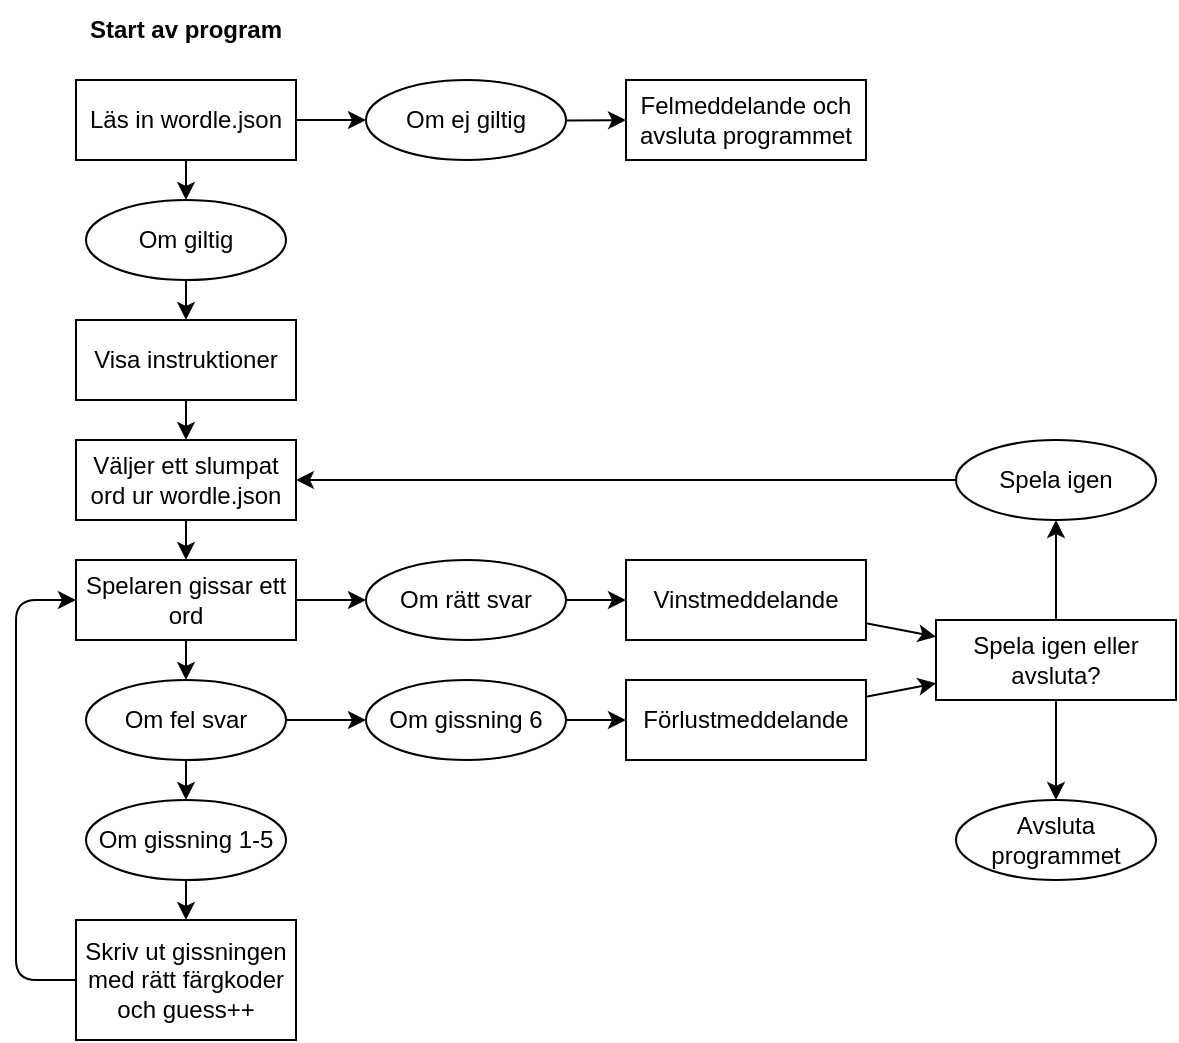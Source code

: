 <mxfile>
    <diagram id="8L0HsxfaA5EP-bCbPyY4" name="Page-1">
        <mxGraphModel dx="745" dy="949" grid="1" gridSize="10" guides="1" tooltips="1" connect="1" arrows="1" fold="1" page="1" pageScale="1" pageWidth="1000" pageHeight="10000" math="0" shadow="0">
            <root>
                <mxCell id="0"/>
                <mxCell id="1" parent="0"/>
                <mxCell id="6" style="edgeStyle=none;html=1;" edge="1" parent="1" source="2" target="5">
                    <mxGeometry relative="1" as="geometry"/>
                </mxCell>
                <mxCell id="9" style="edgeStyle=none;html=1;" edge="1" parent="1" source="2" target="8">
                    <mxGeometry relative="1" as="geometry"/>
                </mxCell>
                <mxCell id="2" value="Läs in wordle.json" style="whiteSpace=wrap;html=1;align=center;" vertex="1" parent="1">
                    <mxGeometry x="70" y="50" width="110" height="40" as="geometry"/>
                </mxCell>
                <mxCell id="3" value="Start av program" style="text;strokeColor=none;align=center;fillColor=none;html=1;verticalAlign=middle;whiteSpace=wrap;rounded=0;fontStyle=1" vertex="1" parent="1">
                    <mxGeometry x="55" y="10" width="140" height="30" as="geometry"/>
                </mxCell>
                <mxCell id="13" style="edgeStyle=none;html=1;" edge="1" parent="1" source="4" target="12">
                    <mxGeometry relative="1" as="geometry"/>
                </mxCell>
                <mxCell id="4" value="Visa instruktioner" style="whiteSpace=wrap;html=1;align=center;" vertex="1" parent="1">
                    <mxGeometry x="70" y="170" width="110" height="40" as="geometry"/>
                </mxCell>
                <mxCell id="7" style="edgeStyle=none;html=1;" edge="1" parent="1" source="5" target="4">
                    <mxGeometry relative="1" as="geometry"/>
                </mxCell>
                <mxCell id="5" value="Om giltig" style="ellipse;whiteSpace=wrap;html=1;align=center;" vertex="1" parent="1">
                    <mxGeometry x="75" y="110" width="100" height="40" as="geometry"/>
                </mxCell>
                <mxCell id="11" style="edgeStyle=none;html=1;" edge="1" parent="1" source="8" target="10">
                    <mxGeometry relative="1" as="geometry"/>
                </mxCell>
                <mxCell id="8" value="Om ej giltig" style="ellipse;whiteSpace=wrap;html=1;align=center;" vertex="1" parent="1">
                    <mxGeometry x="215" y="50" width="100" height="40" as="geometry"/>
                </mxCell>
                <mxCell id="10" value="Felmeddelande och&lt;br&gt;avsluta programmet" style="whiteSpace=wrap;html=1;align=center;" vertex="1" parent="1">
                    <mxGeometry x="345" y="50" width="120" height="40" as="geometry"/>
                </mxCell>
                <mxCell id="19" style="edgeStyle=none;html=1;" edge="1" parent="1" source="12" target="18">
                    <mxGeometry relative="1" as="geometry"/>
                </mxCell>
                <mxCell id="12" value="Väljer ett slumpat ord ur wordle.json" style="whiteSpace=wrap;html=1;align=center;" vertex="1" parent="1">
                    <mxGeometry x="70" y="230" width="110" height="40" as="geometry"/>
                </mxCell>
                <mxCell id="21" style="edgeStyle=none;html=1;" edge="1" parent="1" source="18" target="20">
                    <mxGeometry relative="1" as="geometry"/>
                </mxCell>
                <mxCell id="25" style="edgeStyle=none;html=1;" edge="1" parent="1" source="18" target="24">
                    <mxGeometry relative="1" as="geometry"/>
                </mxCell>
                <mxCell id="18" value="Spelaren gissar ett ord" style="whiteSpace=wrap;html=1;align=center;" vertex="1" parent="1">
                    <mxGeometry x="70" y="290" width="110" height="40" as="geometry"/>
                </mxCell>
                <mxCell id="39" style="edgeStyle=none;html=1;" edge="1" parent="1" source="20" target="36">
                    <mxGeometry relative="1" as="geometry"/>
                </mxCell>
                <mxCell id="20" value="Om rätt svar" style="ellipse;whiteSpace=wrap;html=1;align=center;" vertex="1" parent="1">
                    <mxGeometry x="215" y="290" width="100" height="40" as="geometry"/>
                </mxCell>
                <mxCell id="27" style="edgeStyle=none;html=1;" edge="1" parent="1" source="24" target="26">
                    <mxGeometry relative="1" as="geometry"/>
                </mxCell>
                <mxCell id="31" style="edgeStyle=none;html=1;" edge="1" parent="1" source="24" target="30">
                    <mxGeometry relative="1" as="geometry"/>
                </mxCell>
                <mxCell id="24" value="Om fel svar" style="ellipse;whiteSpace=wrap;html=1;align=center;" vertex="1" parent="1">
                    <mxGeometry x="75" y="350" width="100" height="40" as="geometry"/>
                </mxCell>
                <mxCell id="40" style="edgeStyle=none;html=1;" edge="1" parent="1" source="26" target="37">
                    <mxGeometry relative="1" as="geometry"/>
                </mxCell>
                <mxCell id="26" value="Om gissning 6" style="ellipse;whiteSpace=wrap;html=1;align=center;" vertex="1" parent="1">
                    <mxGeometry x="215" y="350" width="100" height="40" as="geometry"/>
                </mxCell>
                <mxCell id="33" style="edgeStyle=none;html=1;" edge="1" parent="1" source="30" target="32">
                    <mxGeometry relative="1" as="geometry"/>
                </mxCell>
                <mxCell id="30" value="Om gissning 1-5" style="ellipse;whiteSpace=wrap;html=1;align=center;" vertex="1" parent="1">
                    <mxGeometry x="75" y="410" width="100" height="40" as="geometry"/>
                </mxCell>
                <mxCell id="35" style="edgeStyle=none;html=1;" edge="1" parent="1" source="32" target="18">
                    <mxGeometry relative="1" as="geometry">
                        <Array as="points">
                            <mxPoint x="40" y="500"/>
                            <mxPoint x="40" y="310"/>
                        </Array>
                    </mxGeometry>
                </mxCell>
                <mxCell id="32" value="Skriv ut gissningen med rätt färgkoder och guess++" style="whiteSpace=wrap;html=1;align=center;" vertex="1" parent="1">
                    <mxGeometry x="70" y="470" width="110" height="60" as="geometry"/>
                </mxCell>
                <mxCell id="43" style="edgeStyle=none;html=1;" edge="1" parent="1" source="36" target="41">
                    <mxGeometry relative="1" as="geometry"/>
                </mxCell>
                <mxCell id="36" value="Vinstmeddelande" style="whiteSpace=wrap;html=1;align=center;" vertex="1" parent="1">
                    <mxGeometry x="345" y="290" width="120" height="40" as="geometry"/>
                </mxCell>
                <mxCell id="42" style="edgeStyle=none;html=1;" edge="1" parent="1" source="37" target="41">
                    <mxGeometry relative="1" as="geometry"/>
                </mxCell>
                <mxCell id="37" value="Förlustmeddelande" style="whiteSpace=wrap;html=1;align=center;" vertex="1" parent="1">
                    <mxGeometry x="345" y="350" width="120" height="40" as="geometry"/>
                </mxCell>
                <mxCell id="45" style="edgeStyle=none;html=1;" edge="1" parent="1" source="41" target="44">
                    <mxGeometry relative="1" as="geometry"/>
                </mxCell>
                <mxCell id="48" style="edgeStyle=none;html=1;" edge="1" parent="1" source="41" target="47">
                    <mxGeometry relative="1" as="geometry"/>
                </mxCell>
                <mxCell id="41" value="Spela igen eller avsluta?" style="whiteSpace=wrap;html=1;align=center;" vertex="1" parent="1">
                    <mxGeometry x="500" y="320" width="120" height="40" as="geometry"/>
                </mxCell>
                <mxCell id="46" style="edgeStyle=none;html=1;" edge="1" parent="1" source="44" target="12">
                    <mxGeometry relative="1" as="geometry"/>
                </mxCell>
                <mxCell id="44" value="Spela igen" style="ellipse;whiteSpace=wrap;html=1;align=center;" vertex="1" parent="1">
                    <mxGeometry x="510" y="230" width="100" height="40" as="geometry"/>
                </mxCell>
                <mxCell id="47" value="Avsluta programmet" style="ellipse;whiteSpace=wrap;html=1;align=center;" vertex="1" parent="1">
                    <mxGeometry x="510" y="410" width="100" height="40" as="geometry"/>
                </mxCell>
            </root>
        </mxGraphModel>
    </diagram>
</mxfile>